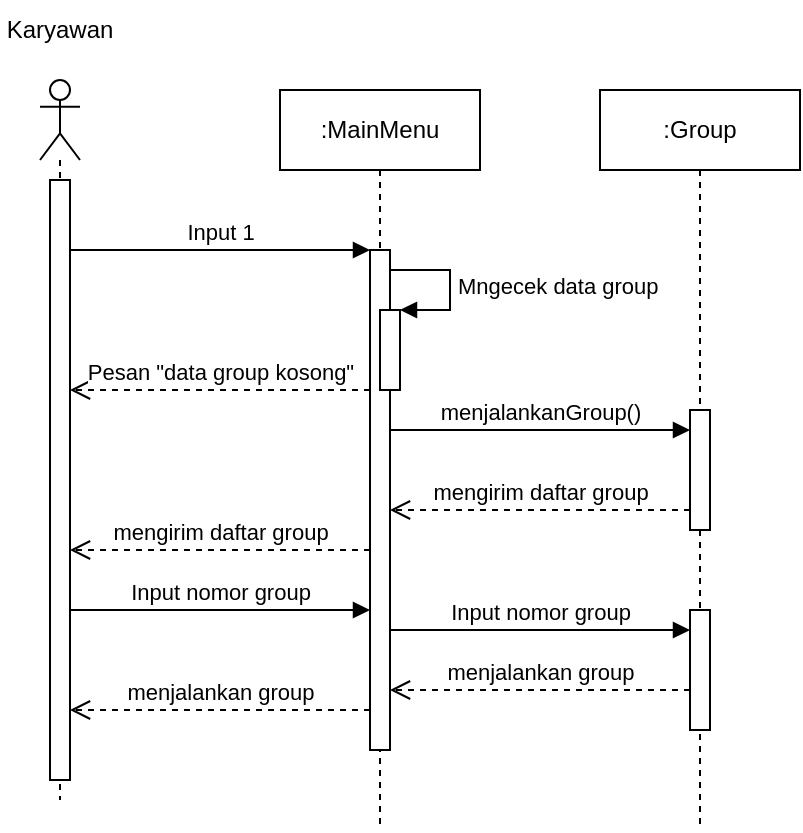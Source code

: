 <mxfile version="20.8.16" type="device"><diagram name="Page-1" id="AMpi9R-DpJpB8jbVXg7f"><mxGraphModel dx="490" dy="591" grid="1" gridSize="10" guides="1" tooltips="1" connect="1" arrows="1" fold="1" page="1" pageScale="1" pageWidth="850" pageHeight="1100" math="0" shadow="0"><root><mxCell id="0"/><mxCell id="1" parent="0"/><mxCell id="PSwFS1hwZcbxY0RBtBrC-1" value="" style="shape=umlLifeline;participant=umlActor;perimeter=lifelinePerimeter;whiteSpace=wrap;html=1;container=1;collapsible=0;recursiveResize=0;verticalAlign=top;spacingTop=36;outlineConnect=0;" vertex="1" parent="1"><mxGeometry x="100" y="195" width="20" height="360" as="geometry"/></mxCell><mxCell id="PSwFS1hwZcbxY0RBtBrC-5" value="" style="html=1;points=[];perimeter=orthogonalPerimeter;" vertex="1" parent="PSwFS1hwZcbxY0RBtBrC-1"><mxGeometry x="5" y="50" width="10" height="300" as="geometry"/></mxCell><mxCell id="PSwFS1hwZcbxY0RBtBrC-2" value="Karyawan" style="text;html=1;strokeColor=none;fillColor=none;align=center;verticalAlign=middle;whiteSpace=wrap;rounded=0;" vertex="1" parent="1"><mxGeometry x="80" y="155" width="60" height="30" as="geometry"/></mxCell><mxCell id="PSwFS1hwZcbxY0RBtBrC-3" value=":MainMenu" style="shape=umlLifeline;perimeter=lifelinePerimeter;whiteSpace=wrap;html=1;container=1;collapsible=0;recursiveResize=0;outlineConnect=0;" vertex="1" parent="1"><mxGeometry x="220" y="200" width="100" height="370" as="geometry"/></mxCell><mxCell id="PSwFS1hwZcbxY0RBtBrC-6" value="" style="html=1;points=[];perimeter=orthogonalPerimeter;" vertex="1" parent="PSwFS1hwZcbxY0RBtBrC-3"><mxGeometry x="45" y="80" width="10" height="250" as="geometry"/></mxCell><mxCell id="PSwFS1hwZcbxY0RBtBrC-14" value="" style="html=1;points=[];perimeter=orthogonalPerimeter;" vertex="1" parent="PSwFS1hwZcbxY0RBtBrC-3"><mxGeometry x="50" y="110" width="10" height="40" as="geometry"/></mxCell><mxCell id="PSwFS1hwZcbxY0RBtBrC-15" value="Mngecek data group" style="edgeStyle=orthogonalEdgeStyle;html=1;align=left;spacingLeft=2;endArrow=block;rounded=0;entryX=1;entryY=0;" edge="1" target="PSwFS1hwZcbxY0RBtBrC-14" parent="PSwFS1hwZcbxY0RBtBrC-3"><mxGeometry relative="1" as="geometry"><mxPoint x="55" y="90" as="sourcePoint"/><Array as="points"><mxPoint x="85" y="90"/></Array></mxGeometry></mxCell><mxCell id="PSwFS1hwZcbxY0RBtBrC-4" value=":Group" style="shape=umlLifeline;perimeter=lifelinePerimeter;whiteSpace=wrap;html=1;container=1;collapsible=0;recursiveResize=0;outlineConnect=0;" vertex="1" parent="1"><mxGeometry x="380" y="200" width="100" height="370" as="geometry"/></mxCell><mxCell id="PSwFS1hwZcbxY0RBtBrC-8" value="" style="html=1;points=[];perimeter=orthogonalPerimeter;" vertex="1" parent="PSwFS1hwZcbxY0RBtBrC-4"><mxGeometry x="45" y="160" width="10" height="60" as="geometry"/></mxCell><mxCell id="PSwFS1hwZcbxY0RBtBrC-22" value="" style="html=1;points=[];perimeter=orthogonalPerimeter;" vertex="1" parent="PSwFS1hwZcbxY0RBtBrC-4"><mxGeometry x="45" y="260" width="10" height="60" as="geometry"/></mxCell><mxCell id="PSwFS1hwZcbxY0RBtBrC-7" value="Input 1" style="html=1;verticalAlign=bottom;endArrow=block;rounded=0;" edge="1" parent="1" source="PSwFS1hwZcbxY0RBtBrC-5" target="PSwFS1hwZcbxY0RBtBrC-6"><mxGeometry width="80" relative="1" as="geometry"><mxPoint x="150" y="290" as="sourcePoint"/><mxPoint x="250" y="280" as="targetPoint"/><Array as="points"><mxPoint x="220" y="280"/></Array></mxGeometry></mxCell><mxCell id="PSwFS1hwZcbxY0RBtBrC-9" value="menjalankanGroup()" style="html=1;verticalAlign=bottom;endArrow=block;rounded=0;" edge="1" parent="1" source="PSwFS1hwZcbxY0RBtBrC-6" target="PSwFS1hwZcbxY0RBtBrC-8"><mxGeometry x="-0.002" width="80" relative="1" as="geometry"><mxPoint x="280" y="330" as="sourcePoint"/><mxPoint x="410" y="330" as="targetPoint"/><Array as="points"><mxPoint x="365" y="370"/></Array><mxPoint as="offset"/></mxGeometry></mxCell><mxCell id="PSwFS1hwZcbxY0RBtBrC-16" value="Pesan &quot;data group kosong&quot;" style="html=1;verticalAlign=bottom;endArrow=open;dashed=1;endSize=8;rounded=0;" edge="1" parent="1" source="PSwFS1hwZcbxY0RBtBrC-6" target="PSwFS1hwZcbxY0RBtBrC-5"><mxGeometry relative="1" as="geometry"><mxPoint x="240" y="330" as="sourcePoint"/><mxPoint x="160" y="330" as="targetPoint"/><Array as="points"><mxPoint x="220" y="350"/></Array></mxGeometry></mxCell><mxCell id="PSwFS1hwZcbxY0RBtBrC-20" value="mengirim daftar group" style="html=1;verticalAlign=bottom;endArrow=open;dashed=1;endSize=8;rounded=0;" edge="1" parent="1" source="PSwFS1hwZcbxY0RBtBrC-6" target="PSwFS1hwZcbxY0RBtBrC-5"><mxGeometry relative="1" as="geometry"><mxPoint x="270" y="430" as="sourcePoint"/><mxPoint x="120" y="430" as="targetPoint"/><Array as="points"><mxPoint x="225" y="430"/></Array></mxGeometry></mxCell><mxCell id="PSwFS1hwZcbxY0RBtBrC-17" value="mengirim daftar group" style="html=1;verticalAlign=bottom;endArrow=open;dashed=1;endSize=8;rounded=0;" edge="1" parent="1"><mxGeometry relative="1" as="geometry"><mxPoint x="425" y="410" as="sourcePoint"/><mxPoint x="275" y="410" as="targetPoint"/><Array as="points"><mxPoint x="380" y="410"/></Array></mxGeometry></mxCell><mxCell id="PSwFS1hwZcbxY0RBtBrC-21" value="Input nomor group" style="html=1;verticalAlign=bottom;endArrow=block;rounded=0;" edge="1" parent="1" source="PSwFS1hwZcbxY0RBtBrC-5" target="PSwFS1hwZcbxY0RBtBrC-6"><mxGeometry width="80" relative="1" as="geometry"><mxPoint x="120" y="480" as="sourcePoint"/><mxPoint x="270" y="480" as="targetPoint"/><Array as="points"><mxPoint x="210" y="460"/><mxPoint x="250" y="460"/></Array></mxGeometry></mxCell><mxCell id="PSwFS1hwZcbxY0RBtBrC-23" value="Input nomor group" style="html=1;verticalAlign=bottom;endArrow=block;rounded=0;" edge="1" parent="1"><mxGeometry width="80" relative="1" as="geometry"><mxPoint x="275" y="470" as="sourcePoint"/><mxPoint x="425" y="470" as="targetPoint"/><Array as="points"><mxPoint x="370" y="470"/><mxPoint x="410" y="470"/></Array></mxGeometry></mxCell><mxCell id="PSwFS1hwZcbxY0RBtBrC-24" value="menjalankan group" style="html=1;verticalAlign=bottom;endArrow=open;dashed=1;endSize=8;rounded=0;" edge="1" parent="1"><mxGeometry relative="1" as="geometry"><mxPoint x="425" y="500" as="sourcePoint"/><mxPoint x="275" y="500" as="targetPoint"/><Array as="points"><mxPoint x="385" y="500"/></Array></mxGeometry></mxCell><mxCell id="PSwFS1hwZcbxY0RBtBrC-25" value="menjalankan group" style="html=1;verticalAlign=bottom;endArrow=open;dashed=1;endSize=8;rounded=0;" edge="1" parent="1" source="PSwFS1hwZcbxY0RBtBrC-6" target="PSwFS1hwZcbxY0RBtBrC-5"><mxGeometry relative="1" as="geometry"><mxPoint x="270" y="510" as="sourcePoint"/><mxPoint x="120" y="510" as="targetPoint"/><Array as="points"><mxPoint x="230" y="510"/></Array></mxGeometry></mxCell></root></mxGraphModel></diagram></mxfile>